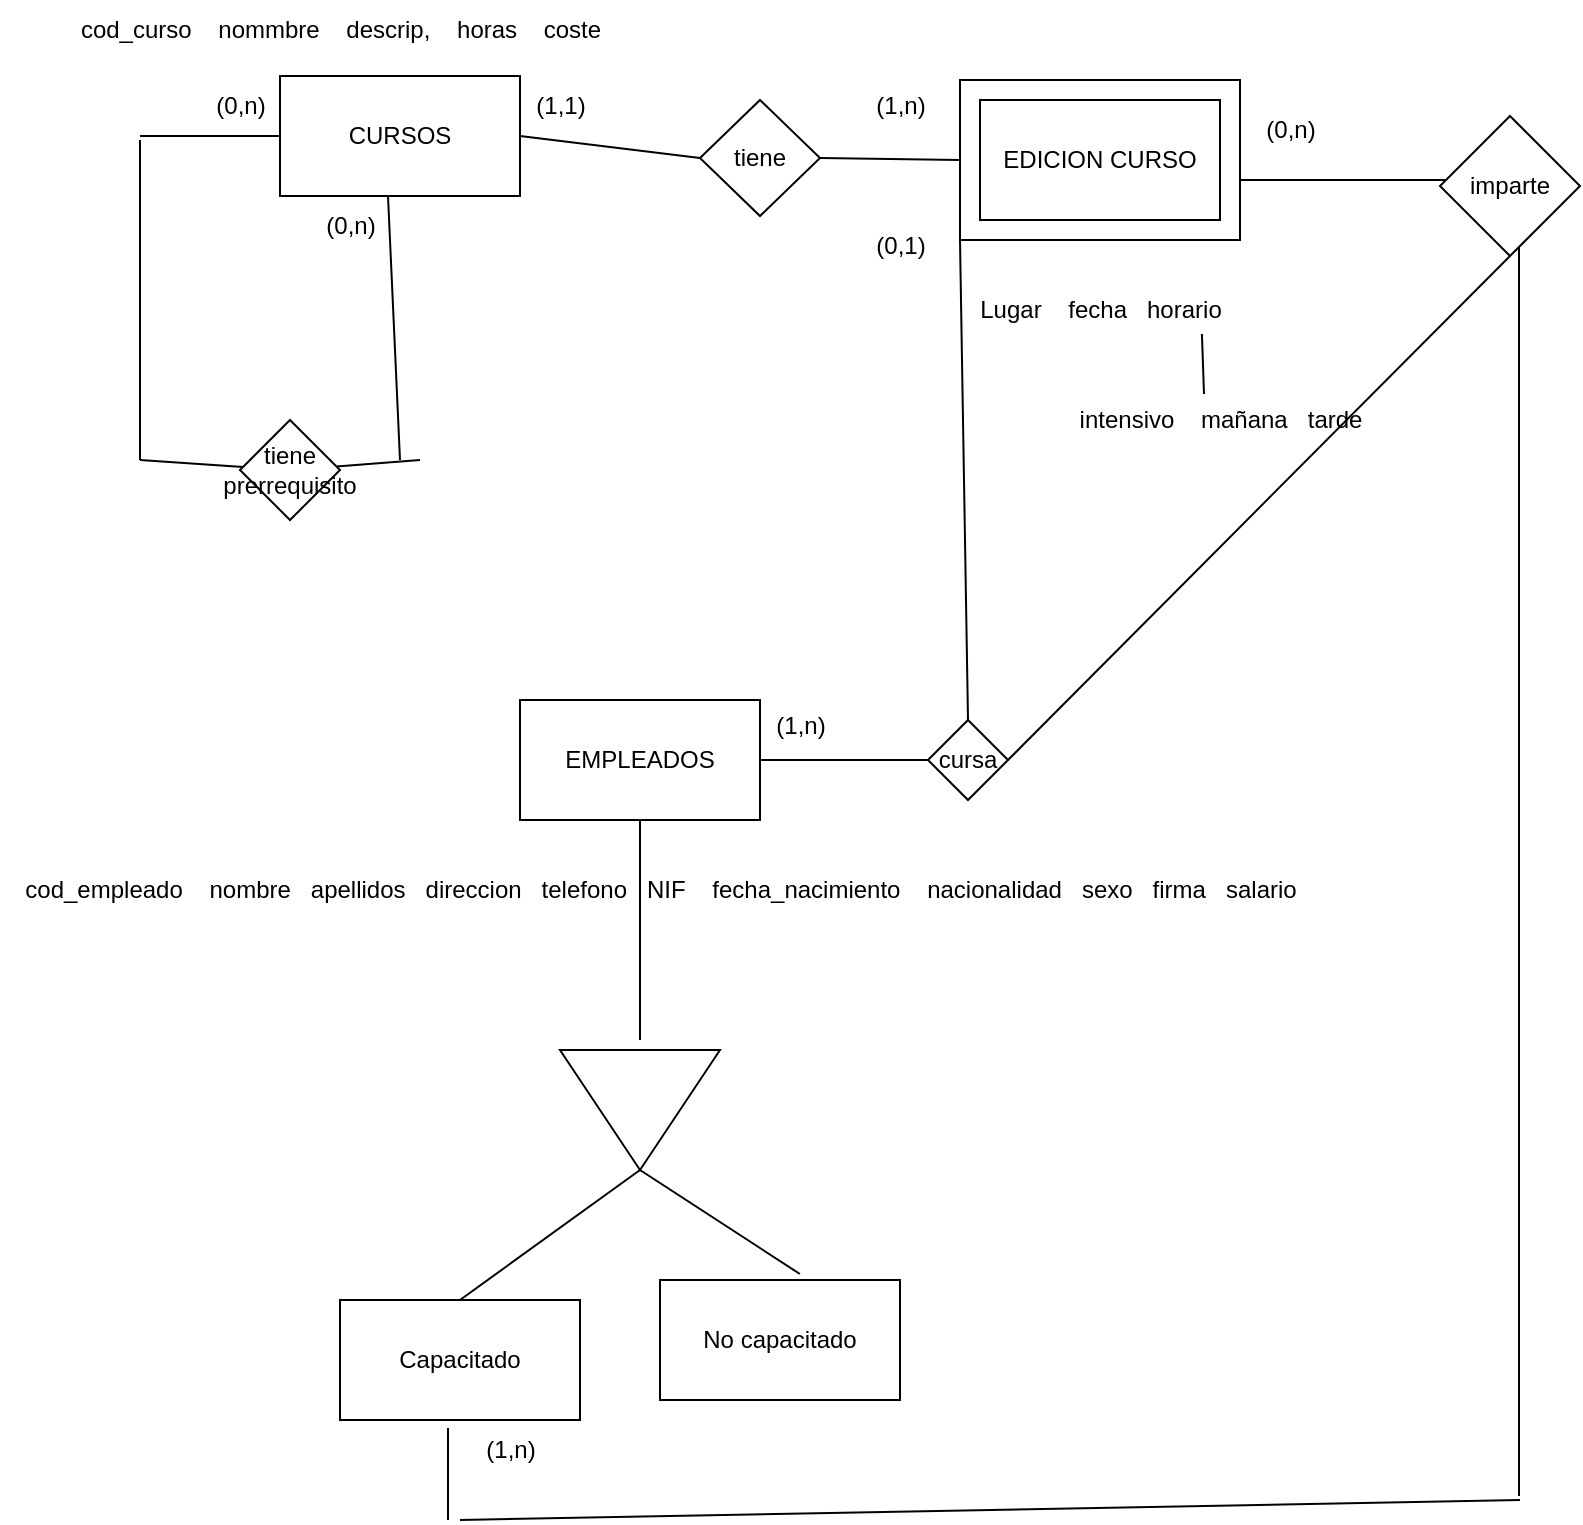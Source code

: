 <mxfile version="24.7.17">
  <diagram name="Página-1" id="F77sNOj_ghX7AtMCGkkb">
    <mxGraphModel dx="1621" dy="724" grid="1" gridSize="10" guides="1" tooltips="1" connect="1" arrows="1" fold="1" page="1" pageScale="1" pageWidth="827" pageHeight="1169" math="0" shadow="0">
      <root>
        <mxCell id="0" />
        <mxCell id="1" parent="0" />
        <mxCell id="FBVL_0OAT9HQgVMhATRq-1" value="CURSOS" style="whiteSpace=wrap;html=1;" parent="1" vertex="1">
          <mxGeometry x="90" y="38" width="120" height="60" as="geometry" />
        </mxCell>
        <mxCell id="FBVL_0OAT9HQgVMhATRq-2" value="cod_curso&amp;nbsp; &amp;nbsp; nommbre&amp;nbsp; &amp;nbsp; descrip,&amp;nbsp; &amp;nbsp; horas&amp;nbsp; &amp;nbsp; coste" style="text;html=1;align=center;verticalAlign=middle;resizable=0;points=[];autosize=1;strokeColor=none;fillColor=none;" parent="1" vertex="1">
          <mxGeometry x="-20" width="280" height="30" as="geometry" />
        </mxCell>
        <mxCell id="FBVL_0OAT9HQgVMhATRq-3" value="EDICION CURSO" style="whiteSpace=wrap;html=1;" parent="1" vertex="1">
          <mxGeometry x="440" y="50" width="120" height="60" as="geometry" />
        </mxCell>
        <mxCell id="FBVL_0OAT9HQgVMhATRq-4" value="Lugar&amp;nbsp; &amp;nbsp; fecha&amp;nbsp; &amp;nbsp;horario" style="text;html=1;align=center;verticalAlign=middle;resizable=0;points=[];autosize=1;strokeColor=none;fillColor=none;" parent="1" vertex="1">
          <mxGeometry x="430" y="140" width="140" height="30" as="geometry" />
        </mxCell>
        <mxCell id="FBVL_0OAT9HQgVMhATRq-5" value="" style="endArrow=none;html=1;rounded=0;entryX=0;entryY=0.5;entryDx=0;entryDy=0;" parent="1" target="FBVL_0OAT9HQgVMhATRq-1" edge="1">
          <mxGeometry width="50" height="50" relative="1" as="geometry">
            <mxPoint x="20" y="68" as="sourcePoint" />
            <mxPoint x="430" y="350" as="targetPoint" />
          </mxGeometry>
        </mxCell>
        <mxCell id="FBVL_0OAT9HQgVMhATRq-6" value="" style="endArrow=none;html=1;rounded=0;" parent="1" edge="1">
          <mxGeometry width="50" height="50" relative="1" as="geometry">
            <mxPoint x="20" y="230" as="sourcePoint" />
            <mxPoint x="20" y="70" as="targetPoint" />
          </mxGeometry>
        </mxCell>
        <mxCell id="FBVL_0OAT9HQgVMhATRq-10" value="" style="endArrow=none;html=1;rounded=0;" parent="1" source="FBVL_0OAT9HQgVMhATRq-12" edge="1">
          <mxGeometry width="50" height="50" relative="1" as="geometry">
            <mxPoint x="20" y="230" as="sourcePoint" />
            <mxPoint x="160" y="230" as="targetPoint" />
          </mxGeometry>
        </mxCell>
        <mxCell id="FBVL_0OAT9HQgVMhATRq-13" value="" style="endArrow=none;html=1;rounded=0;" parent="1" target="FBVL_0OAT9HQgVMhATRq-12" edge="1">
          <mxGeometry width="50" height="50" relative="1" as="geometry">
            <mxPoint x="20" y="230" as="sourcePoint" />
            <mxPoint x="160" y="230" as="targetPoint" />
          </mxGeometry>
        </mxCell>
        <mxCell id="FBVL_0OAT9HQgVMhATRq-12" value="tiene&lt;div&gt;prerrequisito&lt;/div&gt;" style="rhombus;whiteSpace=wrap;html=1;" parent="1" vertex="1">
          <mxGeometry x="70" y="210" width="50" height="50" as="geometry" />
        </mxCell>
        <mxCell id="FBVL_0OAT9HQgVMhATRq-14" value="" style="endArrow=none;html=1;rounded=0;entryX=0.45;entryY=1;entryDx=0;entryDy=0;entryPerimeter=0;" parent="1" target="FBVL_0OAT9HQgVMhATRq-1" edge="1">
          <mxGeometry width="50" height="50" relative="1" as="geometry">
            <mxPoint x="150" y="230" as="sourcePoint" />
            <mxPoint x="340" y="350" as="targetPoint" />
          </mxGeometry>
        </mxCell>
        <mxCell id="FBVL_0OAT9HQgVMhATRq-15" value="(0,n)" style="text;html=1;align=center;verticalAlign=middle;resizable=0;points=[];autosize=1;strokeColor=none;fillColor=none;" parent="1" vertex="1">
          <mxGeometry x="45" y="38" width="50" height="30" as="geometry" />
        </mxCell>
        <mxCell id="FBVL_0OAT9HQgVMhATRq-16" value="(0,n)" style="text;html=1;align=center;verticalAlign=middle;resizable=0;points=[];autosize=1;strokeColor=none;fillColor=none;" parent="1" vertex="1">
          <mxGeometry x="100" y="98" width="50" height="30" as="geometry" />
        </mxCell>
        <mxCell id="FBVL_0OAT9HQgVMhATRq-19" value="intensivo&amp;nbsp; &amp;nbsp; mañana&amp;nbsp; &amp;nbsp;tarde" style="text;html=1;align=center;verticalAlign=middle;resizable=0;points=[];autosize=1;strokeColor=none;fillColor=none;" parent="1" vertex="1">
          <mxGeometry x="480" y="195" width="160" height="30" as="geometry" />
        </mxCell>
        <mxCell id="FBVL_0OAT9HQgVMhATRq-20" value="" style="endArrow=none;html=1;rounded=0;entryX=0.864;entryY=0.9;entryDx=0;entryDy=0;entryPerimeter=0;exitX=0.45;exitY=0.067;exitDx=0;exitDy=0;exitPerimeter=0;" parent="1" source="FBVL_0OAT9HQgVMhATRq-19" target="FBVL_0OAT9HQgVMhATRq-4" edge="1">
          <mxGeometry width="50" height="50" relative="1" as="geometry">
            <mxPoint x="290" y="400" as="sourcePoint" />
            <mxPoint x="340" y="350" as="targetPoint" />
          </mxGeometry>
        </mxCell>
        <mxCell id="FBVL_0OAT9HQgVMhATRq-21" value="" style="whiteSpace=wrap;html=1;fillColor=none;" parent="1" vertex="1">
          <mxGeometry x="430" y="40" width="140" height="80" as="geometry" />
        </mxCell>
        <mxCell id="FBVL_0OAT9HQgVMhATRq-22" value="" style="endArrow=none;html=1;rounded=0;entryX=0;entryY=0.5;entryDx=0;entryDy=0;exitX=1;exitY=0.5;exitDx=0;exitDy=0;" parent="1" source="FBVL_0OAT9HQgVMhATRq-23" target="FBVL_0OAT9HQgVMhATRq-21" edge="1">
          <mxGeometry width="50" height="50" relative="1" as="geometry">
            <mxPoint x="290" y="400" as="sourcePoint" />
            <mxPoint x="340" y="350" as="targetPoint" />
          </mxGeometry>
        </mxCell>
        <mxCell id="FBVL_0OAT9HQgVMhATRq-24" value="" style="endArrow=none;html=1;rounded=0;entryX=0;entryY=0.5;entryDx=0;entryDy=0;exitX=1;exitY=0.5;exitDx=0;exitDy=0;" parent="1" source="FBVL_0OAT9HQgVMhATRq-1" target="FBVL_0OAT9HQgVMhATRq-23" edge="1">
          <mxGeometry width="50" height="50" relative="1" as="geometry">
            <mxPoint x="210" y="68" as="sourcePoint" />
            <mxPoint x="430" y="80" as="targetPoint" />
          </mxGeometry>
        </mxCell>
        <mxCell id="FBVL_0OAT9HQgVMhATRq-23" value="tiene" style="rhombus;whiteSpace=wrap;html=1;" parent="1" vertex="1">
          <mxGeometry x="300" y="50" width="60" height="58" as="geometry" />
        </mxCell>
        <mxCell id="FBVL_0OAT9HQgVMhATRq-25" value="(1,n)" style="text;html=1;align=center;verticalAlign=middle;resizable=0;points=[];autosize=1;strokeColor=none;fillColor=none;" parent="1" vertex="1">
          <mxGeometry x="375" y="38" width="50" height="30" as="geometry" />
        </mxCell>
        <mxCell id="FBVL_0OAT9HQgVMhATRq-26" value="(1,1)" style="text;html=1;align=center;verticalAlign=middle;resizable=0;points=[];autosize=1;strokeColor=none;fillColor=none;" parent="1" vertex="1">
          <mxGeometry x="205" y="38" width="50" height="30" as="geometry" />
        </mxCell>
        <mxCell id="FBVL_0OAT9HQgVMhATRq-28" value="EMPLEADOS" style="whiteSpace=wrap;html=1;" parent="1" vertex="1">
          <mxGeometry x="210" y="350" width="120" height="60" as="geometry" />
        </mxCell>
        <mxCell id="FBVL_0OAT9HQgVMhATRq-29" value="cod_empleado&amp;nbsp; &amp;nbsp; nombre&amp;nbsp; &amp;nbsp;apellidos&amp;nbsp; &amp;nbsp;direccion&amp;nbsp; &amp;nbsp;telefono&amp;nbsp; &amp;nbsp;NIF&amp;nbsp; &amp;nbsp; fecha_nacimiento&amp;nbsp; &amp;nbsp; nacionalidad&amp;nbsp; &amp;nbsp;sexo&amp;nbsp; &amp;nbsp;firma&amp;nbsp; &amp;nbsp;salario&amp;nbsp; &amp;nbsp;" style="text;html=1;align=center;verticalAlign=middle;resizable=0;points=[];autosize=1;strokeColor=none;fillColor=none;" parent="1" vertex="1">
          <mxGeometry x="-50" y="430" width="670" height="30" as="geometry" />
        </mxCell>
        <mxCell id="FBVL_0OAT9HQgVMhATRq-30" value="" style="endArrow=none;html=1;rounded=0;entryX=0.5;entryY=1;entryDx=0;entryDy=0;" parent="1" target="FBVL_0OAT9HQgVMhATRq-28" edge="1">
          <mxGeometry width="50" height="50" relative="1" as="geometry">
            <mxPoint x="270" y="520" as="sourcePoint" />
            <mxPoint x="330" y="350" as="targetPoint" />
          </mxGeometry>
        </mxCell>
        <mxCell id="FBVL_0OAT9HQgVMhATRq-31" value="" style="triangle;whiteSpace=wrap;html=1;direction=south;" parent="1" vertex="1">
          <mxGeometry x="230" y="525" width="80" height="60" as="geometry" />
        </mxCell>
        <mxCell id="FBVL_0OAT9HQgVMhATRq-32" value="Capacitado" style="whiteSpace=wrap;html=1;" parent="1" vertex="1">
          <mxGeometry x="120" y="650" width="120" height="60" as="geometry" />
        </mxCell>
        <mxCell id="FBVL_0OAT9HQgVMhATRq-33" value="No capacitado" style="whiteSpace=wrap;html=1;" parent="1" vertex="1">
          <mxGeometry x="280" y="640" width="120" height="60" as="geometry" />
        </mxCell>
        <mxCell id="FBVL_0OAT9HQgVMhATRq-34" value="" style="endArrow=none;html=1;rounded=0;exitX=0.5;exitY=0;exitDx=0;exitDy=0;entryX=1;entryY=0.5;entryDx=0;entryDy=0;" parent="1" source="FBVL_0OAT9HQgVMhATRq-32" target="FBVL_0OAT9HQgVMhATRq-31" edge="1">
          <mxGeometry width="50" height="50" relative="1" as="geometry">
            <mxPoint x="280" y="520" as="sourcePoint" />
            <mxPoint x="330" y="470" as="targetPoint" />
          </mxGeometry>
        </mxCell>
        <mxCell id="FBVL_0OAT9HQgVMhATRq-35" value="" style="endArrow=none;html=1;rounded=0;entryX=0.583;entryY=-0.05;entryDx=0;entryDy=0;entryPerimeter=0;exitX=1;exitY=0.5;exitDx=0;exitDy=0;" parent="1" source="FBVL_0OAT9HQgVMhATRq-31" target="FBVL_0OAT9HQgVMhATRq-33" edge="1">
          <mxGeometry width="50" height="50" relative="1" as="geometry">
            <mxPoint x="280" y="520" as="sourcePoint" />
            <mxPoint x="330" y="470" as="targetPoint" />
          </mxGeometry>
        </mxCell>
        <mxCell id="FBVL_0OAT9HQgVMhATRq-36" value="" style="endArrow=none;html=1;rounded=0;entryX=0.45;entryY=1.067;entryDx=0;entryDy=0;entryPerimeter=0;" parent="1" edge="1" target="FBVL_0OAT9HQgVMhATRq-32">
          <mxGeometry width="50" height="50" relative="1" as="geometry">
            <mxPoint x="174" y="760" as="sourcePoint" />
            <mxPoint x="140" y="760" as="targetPoint" />
          </mxGeometry>
        </mxCell>
        <mxCell id="FBVL_0OAT9HQgVMhATRq-37" value="" style="endArrow=none;html=1;rounded=0;" parent="1" edge="1">
          <mxGeometry width="50" height="50" relative="1" as="geometry">
            <mxPoint x="709.5" y="748" as="sourcePoint" />
            <mxPoint x="709.5" y="108" as="targetPoint" />
          </mxGeometry>
        </mxCell>
        <mxCell id="FBVL_0OAT9HQgVMhATRq-38" value="" style="endArrow=none;html=1;rounded=0;entryX=0;entryY=0;entryDx=0;entryDy=0;" parent="1" edge="1">
          <mxGeometry width="50" height="50" relative="1" as="geometry">
            <mxPoint x="570" y="90" as="sourcePoint" />
            <mxPoint x="690" y="90" as="targetPoint" />
          </mxGeometry>
        </mxCell>
        <mxCell id="FBVL_0OAT9HQgVMhATRq-39" value="imparte" style="rhombus;whiteSpace=wrap;html=1;" parent="1" vertex="1">
          <mxGeometry x="670" y="58" width="70" height="70" as="geometry" />
        </mxCell>
        <mxCell id="Lf_klV0-Oexp_CTtIuD4-1" value="" style="endArrow=none;html=1;rounded=0;" edge="1" parent="1">
          <mxGeometry width="50" height="50" relative="1" as="geometry">
            <mxPoint x="180" y="760" as="sourcePoint" />
            <mxPoint x="710" y="750" as="targetPoint" />
          </mxGeometry>
        </mxCell>
        <mxCell id="Lf_klV0-Oexp_CTtIuD4-2" value="(0,n)" style="text;html=1;align=center;verticalAlign=middle;resizable=0;points=[];autosize=1;strokeColor=none;fillColor=none;" vertex="1" parent="1">
          <mxGeometry x="570" y="50" width="50" height="30" as="geometry" />
        </mxCell>
        <mxCell id="Lf_klV0-Oexp_CTtIuD4-5" value="(1,n)" style="text;html=1;align=center;verticalAlign=middle;resizable=0;points=[];autosize=1;strokeColor=none;fillColor=none;" vertex="1" parent="1">
          <mxGeometry x="180" y="710" width="50" height="30" as="geometry" />
        </mxCell>
        <mxCell id="Lf_klV0-Oexp_CTtIuD4-6" value="" style="endArrow=none;html=1;rounded=0;exitX=1;exitY=0.5;exitDx=0;exitDy=0;" edge="1" parent="1" source="FBVL_0OAT9HQgVMhATRq-28">
          <mxGeometry width="50" height="50" relative="1" as="geometry">
            <mxPoint x="290" y="280" as="sourcePoint" />
            <mxPoint x="420" y="380" as="targetPoint" />
          </mxGeometry>
        </mxCell>
        <mxCell id="Lf_klV0-Oexp_CTtIuD4-7" value="" style="endArrow=none;html=1;rounded=0;entryX=0;entryY=1;entryDx=0;entryDy=0;exitX=0.5;exitY=0;exitDx=0;exitDy=0;" edge="1" parent="1" source="Lf_klV0-Oexp_CTtIuD4-8" target="FBVL_0OAT9HQgVMhATRq-21">
          <mxGeometry width="50" height="50" relative="1" as="geometry">
            <mxPoint x="430" y="330" as="sourcePoint" />
            <mxPoint x="340" y="230" as="targetPoint" />
          </mxGeometry>
        </mxCell>
        <mxCell id="Lf_klV0-Oexp_CTtIuD4-8" value="cursa" style="rhombus;whiteSpace=wrap;html=1;" vertex="1" parent="1">
          <mxGeometry x="414" y="360" width="40" height="40" as="geometry" />
        </mxCell>
        <mxCell id="Lf_klV0-Oexp_CTtIuD4-9" value="(1,n)" style="text;html=1;align=center;verticalAlign=middle;resizable=0;points=[];autosize=1;strokeColor=none;fillColor=none;" vertex="1" parent="1">
          <mxGeometry x="325" y="348" width="50" height="30" as="geometry" />
        </mxCell>
        <mxCell id="Lf_klV0-Oexp_CTtIuD4-10" value="(0,1)" style="text;html=1;align=center;verticalAlign=middle;resizable=0;points=[];autosize=1;strokeColor=none;fillColor=none;" vertex="1" parent="1">
          <mxGeometry x="375" y="108" width="50" height="30" as="geometry" />
        </mxCell>
        <mxCell id="Lf_klV0-Oexp_CTtIuD4-12" value="" style="endArrow=none;html=1;rounded=0;exitX=1;exitY=0.5;exitDx=0;exitDy=0;entryX=0.5;entryY=1;entryDx=0;entryDy=0;" edge="1" parent="1" source="Lf_klV0-Oexp_CTtIuD4-8" target="FBVL_0OAT9HQgVMhATRq-39">
          <mxGeometry width="50" height="50" relative="1" as="geometry">
            <mxPoint x="470" y="400" as="sourcePoint" />
            <mxPoint x="710" y="130" as="targetPoint" />
          </mxGeometry>
        </mxCell>
      </root>
    </mxGraphModel>
  </diagram>
</mxfile>
